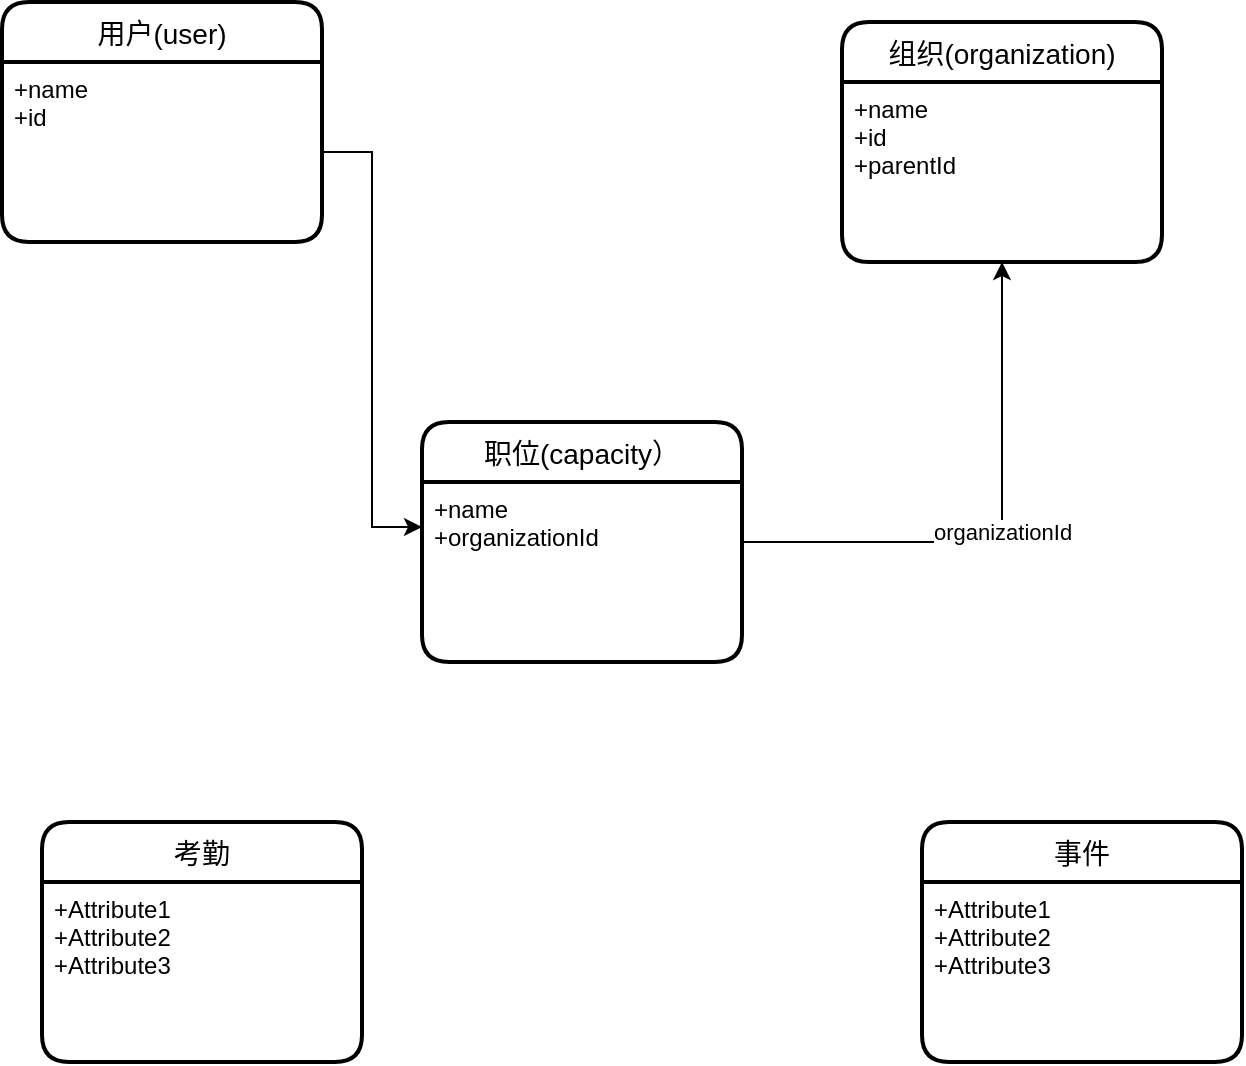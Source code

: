 <mxfile version="14.1.2" type="github"><diagram id="v3bVZjbQUgOWOJUHeKNC" name="第 1 页"><mxGraphModel dx="981" dy="526" grid="1" gridSize="10" guides="1" tooltips="1" connect="1" arrows="1" fold="1" page="1" pageScale="1" pageWidth="827" pageHeight="1169" math="0" shadow="0"><root><mxCell id="0"/><mxCell id="1" parent="0"/><mxCell id="YNcYqmc5OM5RTN-vG90--1" value="用户(user)" style="swimlane;childLayout=stackLayout;horizontal=1;startSize=30;horizontalStack=0;rounded=1;fontSize=14;fontStyle=0;strokeWidth=2;resizeParent=0;resizeLast=1;shadow=0;dashed=0;align=center;" vertex="1" parent="1"><mxGeometry x="120" y="80" width="160" height="120" as="geometry"/></mxCell><mxCell id="YNcYqmc5OM5RTN-vG90--2" value="+name&#10;+id" style="align=left;strokeColor=none;fillColor=none;spacingLeft=4;fontSize=12;verticalAlign=top;resizable=0;rotatable=0;part=1;" vertex="1" parent="YNcYqmc5OM5RTN-vG90--1"><mxGeometry y="30" width="160" height="90" as="geometry"/></mxCell><mxCell id="YNcYqmc5OM5RTN-vG90--3" value="组织(organization)" style="swimlane;childLayout=stackLayout;horizontal=1;startSize=30;horizontalStack=0;rounded=1;fontSize=14;fontStyle=0;strokeWidth=2;resizeParent=0;resizeLast=1;shadow=0;dashed=0;align=center;" vertex="1" parent="1"><mxGeometry x="540" y="90" width="160" height="120" as="geometry"/></mxCell><mxCell id="YNcYqmc5OM5RTN-vG90--4" value="+name&#10;+id&#10;+parentId" style="align=left;strokeColor=none;fillColor=none;spacingLeft=4;fontSize=12;verticalAlign=top;resizable=0;rotatable=0;part=1;" vertex="1" parent="YNcYqmc5OM5RTN-vG90--3"><mxGeometry y="30" width="160" height="90" as="geometry"/></mxCell><mxCell id="YNcYqmc5OM5RTN-vG90--7" value="organizationId" style="edgeStyle=orthogonalEdgeStyle;rounded=0;orthogonalLoop=1;jettySize=auto;html=1;entryX=0.5;entryY=1;entryDx=0;entryDy=0;" edge="1" parent="1" source="YNcYqmc5OM5RTN-vG90--5" target="YNcYqmc5OM5RTN-vG90--4"><mxGeometry relative="1" as="geometry"><mxPoint x="540" y="320" as="targetPoint"/></mxGeometry></mxCell><mxCell id="YNcYqmc5OM5RTN-vG90--5" value="职位(capacity）" style="swimlane;childLayout=stackLayout;horizontal=1;startSize=30;horizontalStack=0;rounded=1;fontSize=14;fontStyle=0;strokeWidth=2;resizeParent=0;resizeLast=1;shadow=0;dashed=0;align=center;" vertex="1" parent="1"><mxGeometry x="330" y="290" width="160" height="120" as="geometry"/></mxCell><mxCell id="YNcYqmc5OM5RTN-vG90--6" value="+name&#10;+organizationId" style="align=left;strokeColor=none;fillColor=none;spacingLeft=4;fontSize=12;verticalAlign=top;resizable=0;rotatable=0;part=1;" vertex="1" parent="YNcYqmc5OM5RTN-vG90--5"><mxGeometry y="30" width="160" height="90" as="geometry"/></mxCell><mxCell id="YNcYqmc5OM5RTN-vG90--8" style="edgeStyle=orthogonalEdgeStyle;rounded=0;orthogonalLoop=1;jettySize=auto;html=1;entryX=0;entryY=0.25;entryDx=0;entryDy=0;" edge="1" parent="1" source="YNcYqmc5OM5RTN-vG90--2" target="YNcYqmc5OM5RTN-vG90--6"><mxGeometry relative="1" as="geometry"/></mxCell><mxCell id="YNcYqmc5OM5RTN-vG90--11" value="事件" style="swimlane;childLayout=stackLayout;horizontal=1;startSize=30;horizontalStack=0;rounded=1;fontSize=14;fontStyle=0;strokeWidth=2;resizeParent=0;resizeLast=1;shadow=0;dashed=0;align=center;" vertex="1" parent="1"><mxGeometry x="580" y="490" width="160" height="120" as="geometry"/></mxCell><mxCell id="YNcYqmc5OM5RTN-vG90--12" value="+Attribute1&#10;+Attribute2&#10;+Attribute3" style="align=left;strokeColor=none;fillColor=none;spacingLeft=4;fontSize=12;verticalAlign=top;resizable=0;rotatable=0;part=1;" vertex="1" parent="YNcYqmc5OM5RTN-vG90--11"><mxGeometry y="30" width="160" height="90" as="geometry"/></mxCell><mxCell id="YNcYqmc5OM5RTN-vG90--13" value="考勤" style="swimlane;childLayout=stackLayout;horizontal=1;startSize=30;horizontalStack=0;rounded=1;fontSize=14;fontStyle=0;strokeWidth=2;resizeParent=0;resizeLast=1;shadow=0;dashed=0;align=center;" vertex="1" parent="1"><mxGeometry x="140" y="490" width="160" height="120" as="geometry"/></mxCell><mxCell id="YNcYqmc5OM5RTN-vG90--14" value="+Attribute1&#10;+Attribute2&#10;+Attribute3" style="align=left;strokeColor=none;fillColor=none;spacingLeft=4;fontSize=12;verticalAlign=top;resizable=0;rotatable=0;part=1;" vertex="1" parent="YNcYqmc5OM5RTN-vG90--13"><mxGeometry y="30" width="160" height="90" as="geometry"/></mxCell></root></mxGraphModel></diagram></mxfile>